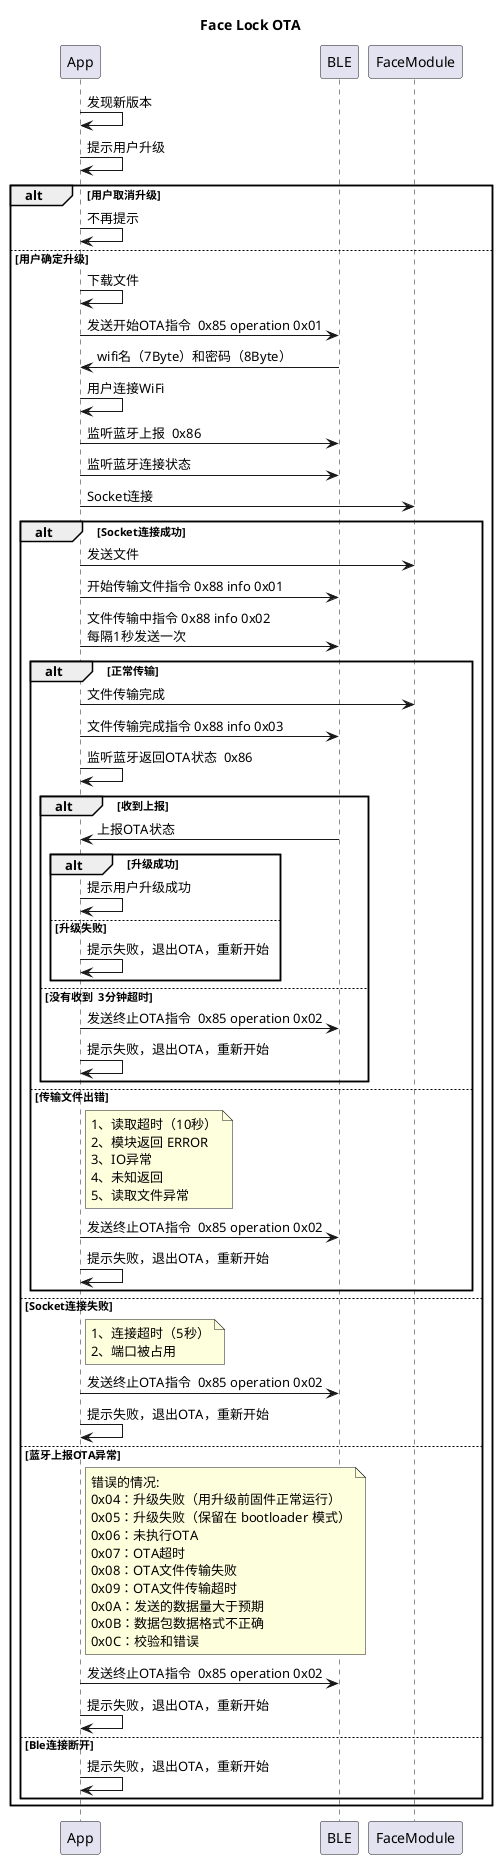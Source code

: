 @startuml
title Face Lock OTA
    App->App: 发现新版本
    App->App: 提示用户升级
    alt  用户取消升级
        App->App:不再提示
    else 用户确定升级
         App->App: 下载文件
         App->BLE: 发送开始OTA指令  0x85 operation 0x01
         BLE->App: wifi名（7Byte）和密码（8Byte）
         App->App:用户连接WiFi
         App->BLE: 监听蓝牙上报  0x86
'            note right of App: 以下三种情况忽略: \n  0x01：就绪；\n  0x02：正接收升级固件包；\n  0x03：正在往flash写数据；
         App->BLE: 监听蓝牙连接状态
         App->FaceModule: Socket连接
         alt  Socket连接成功
             App->FaceModule: 发送文件
             App->BLE: 开始传输文件指令 0x88 info 0x01
             App->BLE: 文件传输中指令 0x88 info 0x02 \n每隔1秒发送一次
             alt 正常传输
                 App->FaceModule: 文件传输完成
                 App->BLE: 文件传输完成指令 0x88 info 0x03
                 App->App: 监听蓝牙返回OTA状态  0x86
                 alt 收到上报
                    BLE->App: 上报OTA状态
                       alt 升级成功
                          App->App: 提示用户升级成功
                       else  升级失败
                          App->App: 提示失败，退出OTA，重新开始
                       end
                 else 没有收到  3分钟超时
                    App->BLE: 发送终止OTA指令  0x85 operation 0x02
                    App->App: 提示失败，退出OTA，重新开始
                 end
             else  传输文件出错
               note right of App: 1、读取超时（10秒）\n2、模块返回 ERROR \n3、IO异常 \n4、未知返回\n5、读取文件异常
                App->BLE: 发送终止OTA指令  0x85 operation 0x02
                App->App: 提示失败，退出OTA，重新开始
             end
         else  Socket连接失败
            note right of App: 1、连接超时（5秒）\n2、端口被占用
             App->BLE: 发送终止OTA指令  0x85 operation 0x02
             App->App: 提示失败，退出OTA，重新开始
         else  蓝牙上报OTA异常
            note right of App: 错误的情况: \n0x04：升级失败（用升级前固件正常运行） \n0x05：升级失败（保留在 bootloader 模式）\n0x06：未执行OTA \n0x07：OTA超时 \n0x08：OTA文件传输失败 \n0x09：OTA文件传输超时 \n0x0A：发送的数据量大于预期 \n0x0B：数据包数据格式不正确 \n0x0C：校验和错误
             App->BLE: 发送终止OTA指令  0x85 operation 0x02
             App->App: 提示失败，退出OTA，重新开始
         else  Ble连接断开
             App->App: 提示失败，退出OTA，重新开始
         end
    end
@enduml